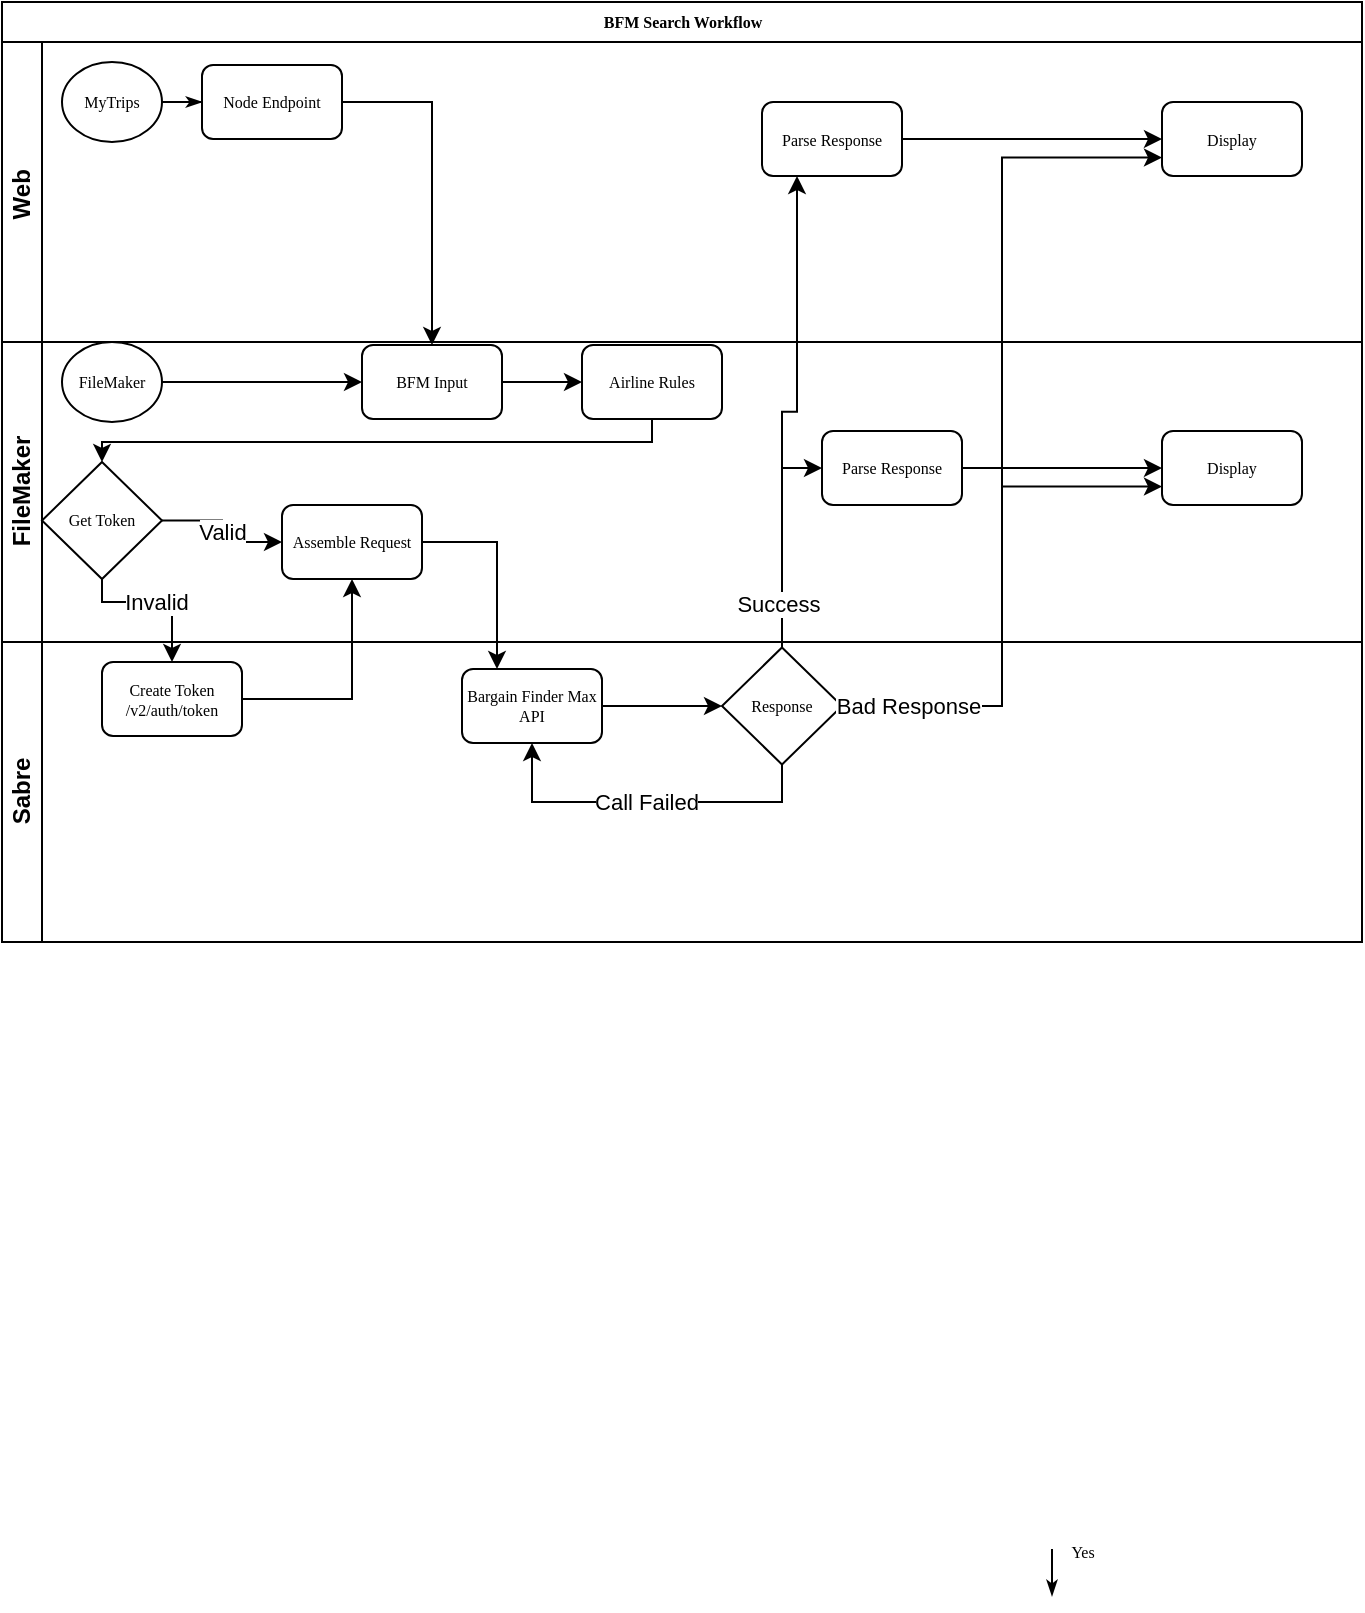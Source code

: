 <mxfile version="13.0.2" type="device"><diagram name="Page-1" id="c7488fd3-1785-93aa-aadb-54a6760d102a"><mxGraphModel dx="946" dy="595" grid="1" gridSize="10" guides="1" tooltips="1" connect="1" arrows="1" fold="1" page="1" pageScale="1" pageWidth="1100" pageHeight="850" background="#ffffff" math="0" shadow="0"><root><mxCell id="0"/><mxCell id="1" parent="0"/><mxCell id="2b4e8129b02d487f-1" value="BFM Search Workflow" style="swimlane;html=1;childLayout=stackLayout;horizontal=1;startSize=20;horizontalStack=0;rounded=0;shadow=0;labelBackgroundColor=none;strokeWidth=1;fontFamily=Verdana;fontSize=8;align=center;" parent="1" vertex="1"><mxGeometry x="180" y="70" width="680" height="470" as="geometry"/></mxCell><mxCell id="2b4e8129b02d487f-2" value="Web&amp;nbsp;" style="swimlane;html=1;startSize=20;horizontal=0;" parent="2b4e8129b02d487f-1" vertex="1"><mxGeometry y="20" width="680" height="150" as="geometry"/></mxCell><mxCell id="2b4e8129b02d487f-18" style="edgeStyle=orthogonalEdgeStyle;rounded=0;html=1;labelBackgroundColor=none;startArrow=none;startFill=0;startSize=5;endArrow=classicThin;endFill=1;endSize=5;jettySize=auto;orthogonalLoop=1;strokeWidth=1;fontFamily=Verdana;fontSize=8" parent="2b4e8129b02d487f-2" source="2b4e8129b02d487f-5" target="2b4e8129b02d487f-6" edge="1"><mxGeometry relative="1" as="geometry"/></mxCell><mxCell id="2b4e8129b02d487f-6" value="Node Endpoint" style="rounded=1;whiteSpace=wrap;html=1;shadow=0;labelBackgroundColor=none;strokeWidth=1;fontFamily=Verdana;fontSize=8;align=center;" parent="2b4e8129b02d487f-2" vertex="1"><mxGeometry x="100" y="11.5" width="70" height="37" as="geometry"/></mxCell><mxCell id="2b4e8129b02d487f-5" value="MyTrips" style="ellipse;whiteSpace=wrap;html=1;rounded=0;shadow=0;labelBackgroundColor=none;strokeWidth=1;fontFamily=Verdana;fontSize=8;align=center;" parent="2b4e8129b02d487f-2" vertex="1"><mxGeometry x="30" y="10" width="50" height="40" as="geometry"/></mxCell><mxCell id="kBbJ1VpAHh7I6uHIbmQx-49" style="edgeStyle=orthogonalEdgeStyle;rounded=0;orthogonalLoop=1;jettySize=auto;html=1;exitX=1;exitY=0.5;exitDx=0;exitDy=0;entryX=0;entryY=0.5;entryDx=0;entryDy=0;" edge="1" parent="2b4e8129b02d487f-2" source="kBbJ1VpAHh7I6uHIbmQx-42" target="kBbJ1VpAHh7I6uHIbmQx-47"><mxGeometry relative="1" as="geometry"/></mxCell><mxCell id="kBbJ1VpAHh7I6uHIbmQx-42" value="Parse Response" style="rounded=1;whiteSpace=wrap;html=1;shadow=0;labelBackgroundColor=none;strokeWidth=1;fontFamily=Verdana;fontSize=8;align=center;" vertex="1" parent="2b4e8129b02d487f-2"><mxGeometry x="380" y="30.0" width="70" height="37" as="geometry"/></mxCell><mxCell id="kBbJ1VpAHh7I6uHIbmQx-47" value="Display" style="rounded=1;whiteSpace=wrap;html=1;shadow=0;labelBackgroundColor=none;strokeWidth=1;fontFamily=Verdana;fontSize=8;align=center;" vertex="1" parent="2b4e8129b02d487f-2"><mxGeometry x="580" y="30.0" width="70" height="37" as="geometry"/></mxCell><mxCell id="2b4e8129b02d487f-3" value="FileMaker" style="swimlane;html=1;startSize=20;horizontal=0;" parent="2b4e8129b02d487f-1" vertex="1"><mxGeometry y="170" width="680" height="150" as="geometry"/></mxCell><mxCell id="kBbJ1VpAHh7I6uHIbmQx-19" value="" style="edgeStyle=orthogonalEdgeStyle;rounded=0;orthogonalLoop=1;jettySize=auto;html=1;entryX=0.5;entryY=0;entryDx=0;entryDy=0;entryPerimeter=0;" edge="1" parent="2b4e8129b02d487f-3" source="kBbJ1VpAHh7I6uHIbmQx-7" target="kBbJ1VpAHh7I6uHIbmQx-25"><mxGeometry relative="1" as="geometry"><Array as="points"><mxPoint x="325" y="50"/><mxPoint x="50" y="50"/></Array></mxGeometry></mxCell><mxCell id="kBbJ1VpAHh7I6uHIbmQx-7" value="Airline Rules" style="rounded=1;whiteSpace=wrap;html=1;shadow=0;labelBackgroundColor=none;strokeWidth=1;fontFamily=Verdana;fontSize=8;align=center;" vertex="1" parent="2b4e8129b02d487f-3"><mxGeometry x="290" y="1.5" width="70" height="37" as="geometry"/></mxCell><mxCell id="kBbJ1VpAHh7I6uHIbmQx-3" value="FileMaker" style="ellipse;whiteSpace=wrap;html=1;rounded=0;shadow=0;labelBackgroundColor=none;strokeWidth=1;fontFamily=Verdana;fontSize=8;align=center;" vertex="1" parent="2b4e8129b02d487f-3"><mxGeometry x="30" width="50" height="40" as="geometry"/></mxCell><mxCell id="kBbJ1VpAHh7I6uHIbmQx-5" value="" style="edgeStyle=orthogonalEdgeStyle;rounded=0;orthogonalLoop=1;jettySize=auto;html=1;" edge="1" parent="2b4e8129b02d487f-3" source="kBbJ1VpAHh7I6uHIbmQx-3" target="kBbJ1VpAHh7I6uHIbmQx-4"><mxGeometry relative="1" as="geometry"/></mxCell><mxCell id="kBbJ1VpAHh7I6uHIbmQx-8" value="" style="edgeStyle=orthogonalEdgeStyle;rounded=0;orthogonalLoop=1;jettySize=auto;html=1;" edge="1" parent="2b4e8129b02d487f-3" source="kBbJ1VpAHh7I6uHIbmQx-4" target="kBbJ1VpAHh7I6uHIbmQx-7"><mxGeometry relative="1" as="geometry"/></mxCell><mxCell id="kBbJ1VpAHh7I6uHIbmQx-4" value="BFM Input" style="rounded=1;whiteSpace=wrap;html=1;shadow=0;labelBackgroundColor=none;strokeWidth=1;fontFamily=Verdana;fontSize=8;align=center;" vertex="1" parent="2b4e8129b02d487f-3"><mxGeometry x="180" y="1.5" width="70" height="37" as="geometry"/></mxCell><mxCell id="kBbJ1VpAHh7I6uHIbmQx-30" value="Valid" style="edgeStyle=orthogonalEdgeStyle;rounded=0;orthogonalLoop=1;jettySize=auto;html=1;entryX=0;entryY=0.5;entryDx=0;entryDy=0;" edge="1" parent="2b4e8129b02d487f-3" source="kBbJ1VpAHh7I6uHIbmQx-25" target="kBbJ1VpAHh7I6uHIbmQx-20"><mxGeometry relative="1" as="geometry"><mxPoint x="310" y="100" as="targetPoint"/></mxGeometry></mxCell><mxCell id="kBbJ1VpAHh7I6uHIbmQx-48" style="edgeStyle=orthogonalEdgeStyle;rounded=0;orthogonalLoop=1;jettySize=auto;html=1;exitX=1;exitY=0.5;exitDx=0;exitDy=0;" edge="1" parent="2b4e8129b02d487f-3" source="kBbJ1VpAHh7I6uHIbmQx-44" target="kBbJ1VpAHh7I6uHIbmQx-46"><mxGeometry relative="1" as="geometry"/></mxCell><mxCell id="kBbJ1VpAHh7I6uHIbmQx-44" value="Parse Response" style="rounded=1;whiteSpace=wrap;html=1;shadow=0;labelBackgroundColor=none;strokeWidth=1;fontFamily=Verdana;fontSize=8;align=center;" vertex="1" parent="2b4e8129b02d487f-3"><mxGeometry x="410" y="44.5" width="70" height="37" as="geometry"/></mxCell><mxCell id="kBbJ1VpAHh7I6uHIbmQx-46" value="Display" style="rounded=1;whiteSpace=wrap;html=1;shadow=0;labelBackgroundColor=none;strokeWidth=1;fontFamily=Verdana;fontSize=8;align=center;" vertex="1" parent="2b4e8129b02d487f-3"><mxGeometry x="580" y="44.5" width="70" height="37" as="geometry"/></mxCell><mxCell id="kBbJ1VpAHh7I6uHIbmQx-25" value="Get Token" style="strokeWidth=1;html=1;shape=mxgraph.flowchart.decision;whiteSpace=wrap;rounded=1;shadow=0;labelBackgroundColor=none;fontFamily=Verdana;fontSize=8;align=center;" vertex="1" parent="2b4e8129b02d487f-3"><mxGeometry x="20" y="60" width="60" height="58.5" as="geometry"/></mxCell><mxCell id="kBbJ1VpAHh7I6uHIbmQx-20" value="Assemble Request" style="rounded=1;whiteSpace=wrap;html=1;shadow=0;labelBackgroundColor=none;strokeWidth=1;fontFamily=Verdana;fontSize=8;align=center;" vertex="1" parent="2b4e8129b02d487f-3"><mxGeometry x="140" y="81.5" width="70" height="37" as="geometry"/></mxCell><mxCell id="2b4e8129b02d487f-4" value="Sabre" style="swimlane;html=1;startSize=20;horizontal=0;" parent="2b4e8129b02d487f-1" vertex="1"><mxGeometry y="320" width="680" height="150" as="geometry"/></mxCell><mxCell id="kBbJ1VpAHh7I6uHIbmQx-40" value="Call Failed" style="edgeStyle=orthogonalEdgeStyle;rounded=0;orthogonalLoop=1;jettySize=auto;html=1;entryX=0.5;entryY=1;entryDx=0;entryDy=0;" edge="1" parent="2b4e8129b02d487f-4" source="kBbJ1VpAHh7I6uHIbmQx-38" target="2b4e8129b02d487f-14"><mxGeometry relative="1" as="geometry"><Array as="points"><mxPoint x="390" y="80"/><mxPoint x="265" y="80"/></Array></mxGeometry></mxCell><mxCell id="kBbJ1VpAHh7I6uHIbmQx-38" value="Response" style="strokeWidth=1;html=1;shape=mxgraph.flowchart.decision;whiteSpace=wrap;rounded=1;shadow=0;labelBackgroundColor=none;fontFamily=Verdana;fontSize=8;align=center;" vertex="1" parent="2b4e8129b02d487f-4"><mxGeometry x="360" y="2.75" width="60" height="58.5" as="geometry"/></mxCell><mxCell id="2b4e8129b02d487f-12" value="Create Token&lt;br&gt;/v2/auth/token" style="rounded=1;whiteSpace=wrap;html=1;shadow=0;labelBackgroundColor=none;strokeWidth=1;fontFamily=Verdana;fontSize=8;align=center;" parent="2b4e8129b02d487f-4" vertex="1"><mxGeometry x="50" y="10.0" width="70" height="37" as="geometry"/></mxCell><mxCell id="kBbJ1VpAHh7I6uHIbmQx-39" style="edgeStyle=orthogonalEdgeStyle;rounded=0;orthogonalLoop=1;jettySize=auto;html=1;entryX=0;entryY=0.5;entryDx=0;entryDy=0;entryPerimeter=0;" edge="1" parent="2b4e8129b02d487f-4" source="2b4e8129b02d487f-14" target="kBbJ1VpAHh7I6uHIbmQx-38"><mxGeometry relative="1" as="geometry"/></mxCell><mxCell id="2b4e8129b02d487f-14" value="Bargain Finder Max API" style="rounded=1;whiteSpace=wrap;html=1;shadow=0;labelBackgroundColor=none;strokeWidth=1;fontFamily=Verdana;fontSize=8;align=center;" parent="2b4e8129b02d487f-4" vertex="1"><mxGeometry x="230" y="13.5" width="70" height="37" as="geometry"/></mxCell><mxCell id="kBbJ1VpAHh7I6uHIbmQx-27" value="Yes" style="edgeStyle=orthogonalEdgeStyle;rounded=0;html=1;labelBackgroundColor=none;startArrow=none;startFill=0;startSize=5;endArrow=classicThin;endFill=1;endSize=5;jettySize=auto;orthogonalLoop=1;strokeWidth=1;fontFamily=Verdana;fontSize=8" edge="1" parent="2b4e8129b02d487f-4"><mxGeometry x="-0.895" y="15" relative="1" as="geometry"><mxPoint as="offset"/><mxPoint x="525" y="453.5" as="sourcePoint"/><mxPoint x="525" y="477" as="targetPoint"/></mxGeometry></mxCell><mxCell id="kBbJ1VpAHh7I6uHIbmQx-6" style="edgeStyle=orthogonalEdgeStyle;rounded=0;orthogonalLoop=1;jettySize=auto;html=1;entryX=0.5;entryY=0;entryDx=0;entryDy=0;" edge="1" parent="2b4e8129b02d487f-1" source="2b4e8129b02d487f-6" target="kBbJ1VpAHh7I6uHIbmQx-4"><mxGeometry relative="1" as="geometry"/></mxCell><mxCell id="kBbJ1VpAHh7I6uHIbmQx-33" value="Invalid" style="edgeStyle=orthogonalEdgeStyle;rounded=0;orthogonalLoop=1;jettySize=auto;html=1;entryX=0.5;entryY=0;entryDx=0;entryDy=0;exitX=0.5;exitY=1;exitDx=0;exitDy=0;exitPerimeter=0;" edge="1" parent="2b4e8129b02d487f-1" source="kBbJ1VpAHh7I6uHIbmQx-25" target="2b4e8129b02d487f-12"><mxGeometry relative="1" as="geometry"><Array as="points"><mxPoint x="50" y="300"/><mxPoint x="85" y="300"/></Array></mxGeometry></mxCell><mxCell id="kBbJ1VpAHh7I6uHIbmQx-34" style="edgeStyle=orthogonalEdgeStyle;rounded=0;orthogonalLoop=1;jettySize=auto;html=1;entryX=0.5;entryY=1;entryDx=0;entryDy=0;" edge="1" parent="2b4e8129b02d487f-1" source="2b4e8129b02d487f-12" target="kBbJ1VpAHh7I6uHIbmQx-20"><mxGeometry relative="1" as="geometry"/></mxCell><mxCell id="kBbJ1VpAHh7I6uHIbmQx-35" style="edgeStyle=orthogonalEdgeStyle;rounded=0;orthogonalLoop=1;jettySize=auto;html=1;entryX=0.25;entryY=0;entryDx=0;entryDy=0;" edge="1" parent="2b4e8129b02d487f-1" source="kBbJ1VpAHh7I6uHIbmQx-20" target="2b4e8129b02d487f-14"><mxGeometry relative="1" as="geometry"/></mxCell><mxCell id="kBbJ1VpAHh7I6uHIbmQx-50" value="" style="edgeStyle=orthogonalEdgeStyle;rounded=0;orthogonalLoop=1;jettySize=auto;html=1;exitX=0.5;exitY=0;exitDx=0;exitDy=0;exitPerimeter=0;entryX=0;entryY=0.5;entryDx=0;entryDy=0;" edge="1" parent="2b4e8129b02d487f-1" source="kBbJ1VpAHh7I6uHIbmQx-38" target="kBbJ1VpAHh7I6uHIbmQx-44"><mxGeometry relative="1" as="geometry"/></mxCell><mxCell id="kBbJ1VpAHh7I6uHIbmQx-51" style="edgeStyle=orthogonalEdgeStyle;rounded=0;orthogonalLoop=1;jettySize=auto;html=1;entryX=0.25;entryY=1;entryDx=0;entryDy=0;" edge="1" parent="2b4e8129b02d487f-1" source="kBbJ1VpAHh7I6uHIbmQx-38" target="kBbJ1VpAHh7I6uHIbmQx-42"><mxGeometry relative="1" as="geometry"/></mxCell><mxCell id="kBbJ1VpAHh7I6uHIbmQx-57" value="Success" style="edgeLabel;html=1;align=center;verticalAlign=middle;resizable=0;points=[];" vertex="1" connectable="0" parent="kBbJ1VpAHh7I6uHIbmQx-51"><mxGeometry x="-0.821" y="2" relative="1" as="geometry"><mxPoint as="offset"/></mxGeometry></mxCell><mxCell id="kBbJ1VpAHh7I6uHIbmQx-52" value="" style="edgeStyle=orthogonalEdgeStyle;rounded=0;orthogonalLoop=1;jettySize=auto;html=1;entryX=0;entryY=0.75;entryDx=0;entryDy=0;" edge="1" parent="2b4e8129b02d487f-1" source="kBbJ1VpAHh7I6uHIbmQx-38" target="kBbJ1VpAHh7I6uHIbmQx-46"><mxGeometry relative="1" as="geometry"/></mxCell><mxCell id="kBbJ1VpAHh7I6uHIbmQx-54" style="edgeStyle=orthogonalEdgeStyle;rounded=0;orthogonalLoop=1;jettySize=auto;html=1;entryX=0;entryY=0.75;entryDx=0;entryDy=0;" edge="1" parent="2b4e8129b02d487f-1" source="kBbJ1VpAHh7I6uHIbmQx-38" target="kBbJ1VpAHh7I6uHIbmQx-47"><mxGeometry relative="1" as="geometry"/></mxCell><mxCell id="kBbJ1VpAHh7I6uHIbmQx-56" value="Bad Response" style="edgeLabel;html=1;align=center;verticalAlign=middle;resizable=0;points=[];" vertex="1" connectable="0" parent="kBbJ1VpAHh7I6uHIbmQx-54"><mxGeometry x="-0.848" relative="1" as="geometry"><mxPoint as="offset"/></mxGeometry></mxCell></root></mxGraphModel></diagram></mxfile>
